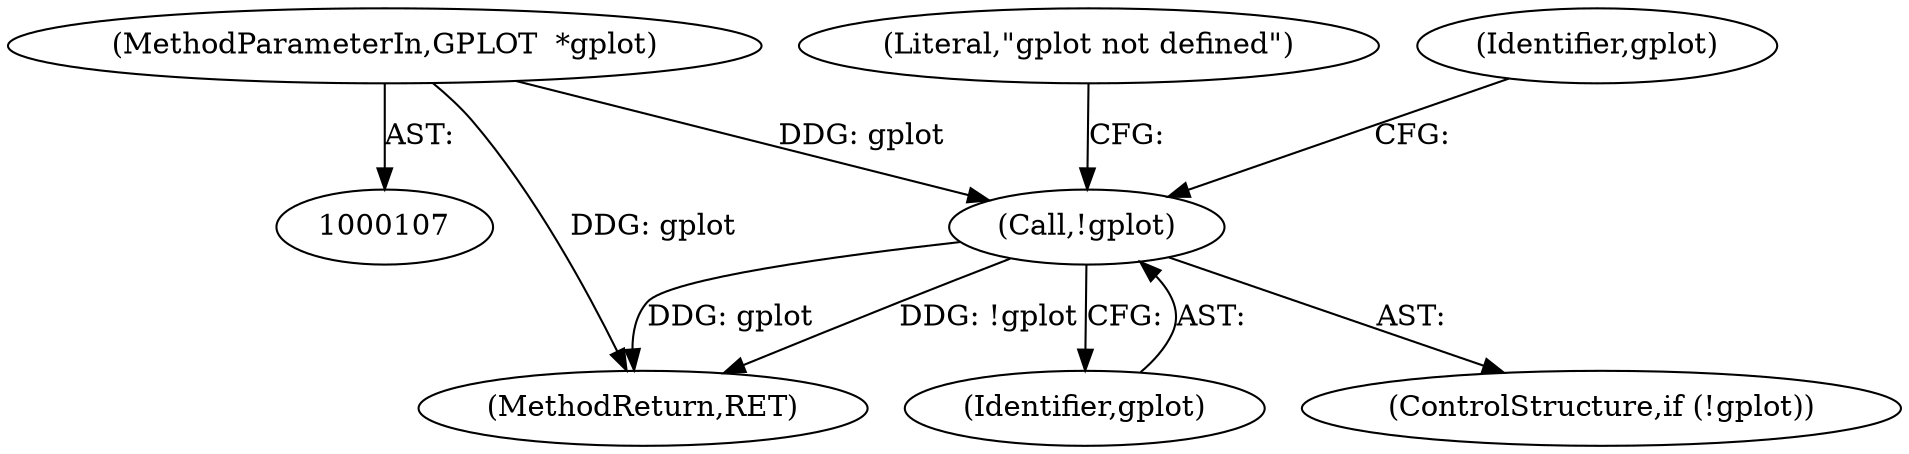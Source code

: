 digraph "0_leptonica_ee301cb2029db8a6289c5295daa42bba7715e99a_2@pointer" {
"1000121" [label="(Call,!gplot)"];
"1000108" [label="(MethodParameterIn,GPLOT  *gplot)"];
"1000434" [label="(MethodReturn,RET)"];
"1000122" [label="(Identifier,gplot)"];
"1000121" [label="(Call,!gplot)"];
"1000125" [label="(Literal,\"gplot not defined\")"];
"1000120" [label="(ControlStructure,if (!gplot))"];
"1000108" [label="(MethodParameterIn,GPLOT  *gplot)"];
"1000130" [label="(Identifier,gplot)"];
"1000121" -> "1000120"  [label="AST: "];
"1000121" -> "1000122"  [label="CFG: "];
"1000122" -> "1000121"  [label="AST: "];
"1000125" -> "1000121"  [label="CFG: "];
"1000130" -> "1000121"  [label="CFG: "];
"1000121" -> "1000434"  [label="DDG: !gplot"];
"1000121" -> "1000434"  [label="DDG: gplot"];
"1000108" -> "1000121"  [label="DDG: gplot"];
"1000108" -> "1000107"  [label="AST: "];
"1000108" -> "1000434"  [label="DDG: gplot"];
}
